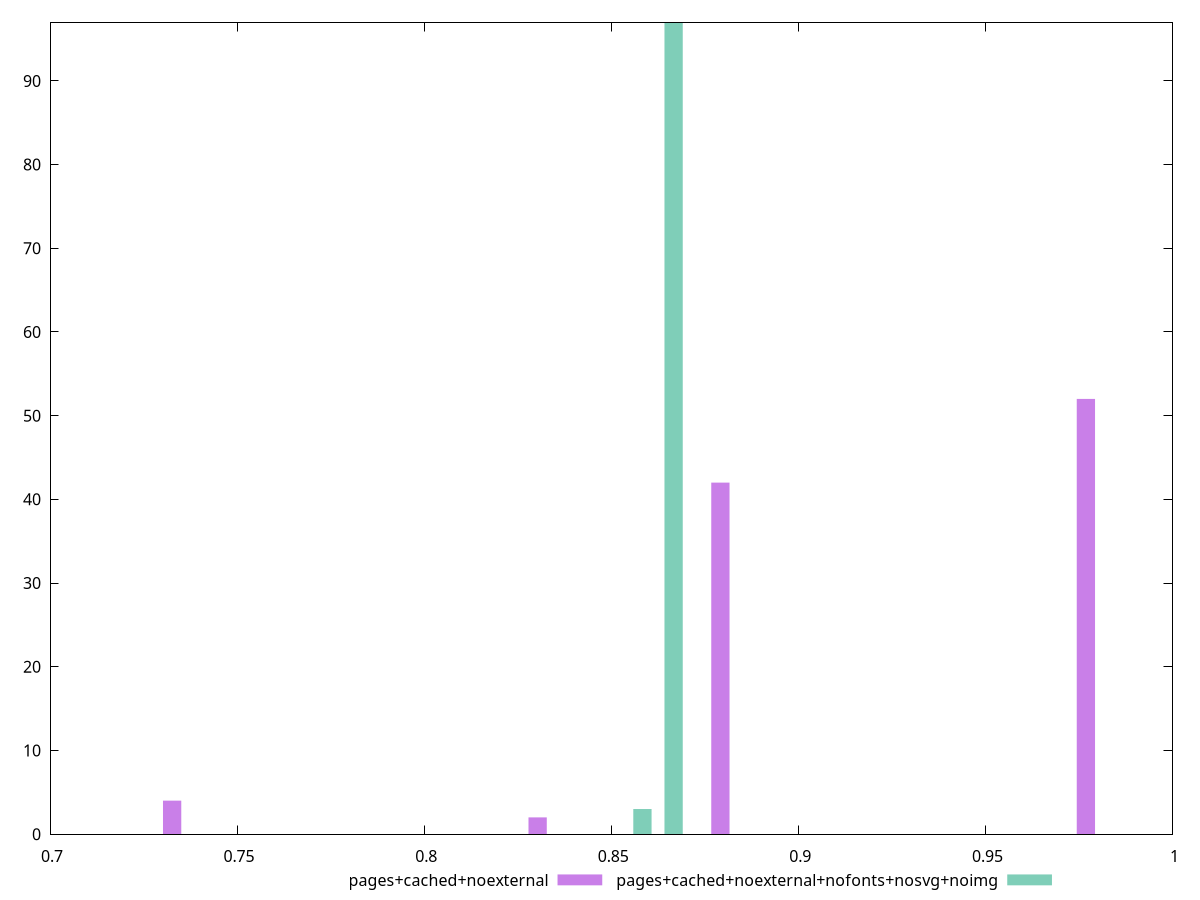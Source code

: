 $_pagesCachedNoexternal <<EOF
0.8791686324893329 42
0.9768540360992588 52
0.83032593068437 2
0.732640527074444 4
EOF
$_pagesCachedNoexternalNofontsNosvgNoimg <<EOF
0.8666666666666666 97
0.8583333333333335 3
EOF
set key outside below
set terminal pngcairo
set output "report_00004_2020-11-02T20-21-41.718Z/uses-http2/uses-http2_pages+cached+noexternal_pages+cached+noexternal+nofonts+nosvg+noimg+hist.png"
set boxwidth 0.0048842701804962954
set style fill transparent solid 0.5 noborder
set yrange [0:97]
plot $_pagesCachedNoexternal title "pages+cached+noexternal" with boxes ,$_pagesCachedNoexternalNofontsNosvgNoimg title "pages+cached+noexternal+nofonts+nosvg+noimg" with boxes ,